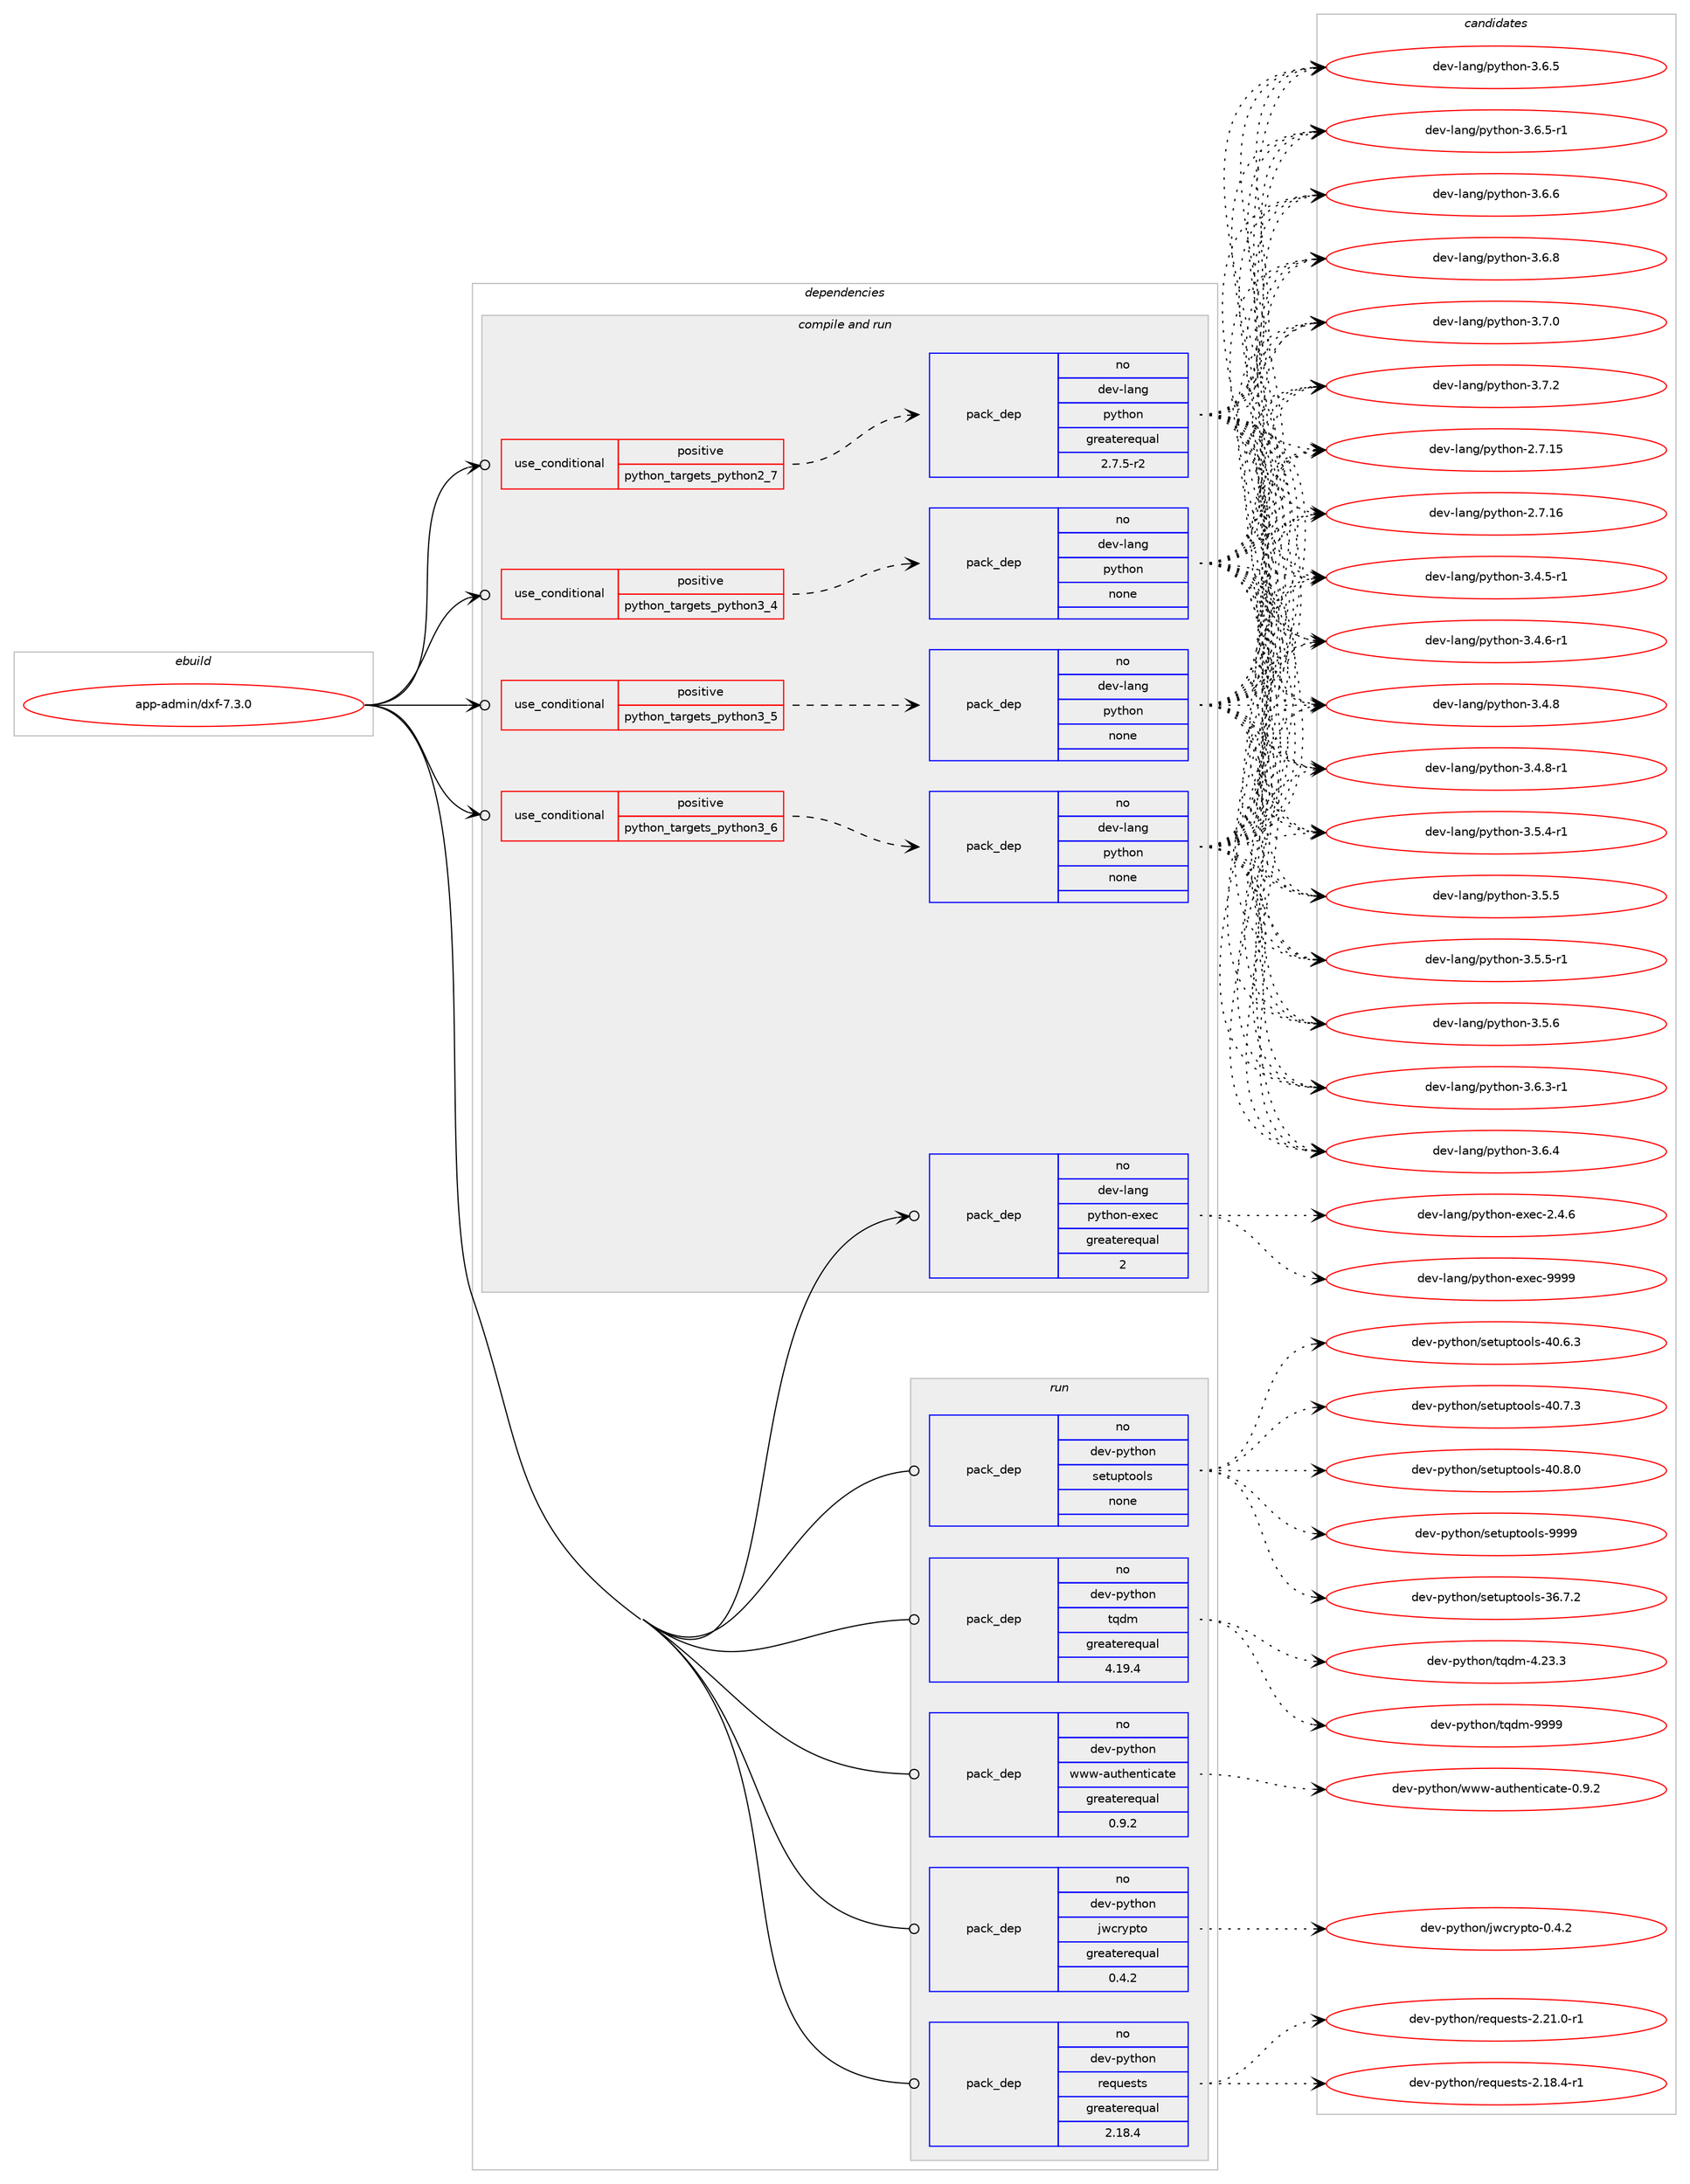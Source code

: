 digraph prolog {

# *************
# Graph options
# *************

newrank=true;
concentrate=true;
compound=true;
graph [rankdir=LR,fontname=Helvetica,fontsize=10,ranksep=1.5];#, ranksep=2.5, nodesep=0.2];
edge  [arrowhead=vee];
node  [fontname=Helvetica,fontsize=10];

# **********
# The ebuild
# **********

subgraph cluster_leftcol {
color=gray;
rank=same;
label=<<i>ebuild</i>>;
id [label="app-admin/dxf-7.3.0", color=red, width=4, href="../app-admin/dxf-7.3.0.svg"];
}

# ****************
# The dependencies
# ****************

subgraph cluster_midcol {
color=gray;
label=<<i>dependencies</i>>;
subgraph cluster_compile {
fillcolor="#eeeeee";
style=filled;
label=<<i>compile</i>>;
}
subgraph cluster_compileandrun {
fillcolor="#eeeeee";
style=filled;
label=<<i>compile and run</i>>;
subgraph cond344781 {
dependency1264643 [label=<<TABLE BORDER="0" CELLBORDER="1" CELLSPACING="0" CELLPADDING="4"><TR><TD ROWSPAN="3" CELLPADDING="10">use_conditional</TD></TR><TR><TD>positive</TD></TR><TR><TD>python_targets_python2_7</TD></TR></TABLE>>, shape=none, color=red];
subgraph pack900270 {
dependency1264644 [label=<<TABLE BORDER="0" CELLBORDER="1" CELLSPACING="0" CELLPADDING="4" WIDTH="220"><TR><TD ROWSPAN="6" CELLPADDING="30">pack_dep</TD></TR><TR><TD WIDTH="110">no</TD></TR><TR><TD>dev-lang</TD></TR><TR><TD>python</TD></TR><TR><TD>greaterequal</TD></TR><TR><TD>2.7.5-r2</TD></TR></TABLE>>, shape=none, color=blue];
}
dependency1264643:e -> dependency1264644:w [weight=20,style="dashed",arrowhead="vee"];
}
id:e -> dependency1264643:w [weight=20,style="solid",arrowhead="odotvee"];
subgraph cond344782 {
dependency1264645 [label=<<TABLE BORDER="0" CELLBORDER="1" CELLSPACING="0" CELLPADDING="4"><TR><TD ROWSPAN="3" CELLPADDING="10">use_conditional</TD></TR><TR><TD>positive</TD></TR><TR><TD>python_targets_python3_4</TD></TR></TABLE>>, shape=none, color=red];
subgraph pack900271 {
dependency1264646 [label=<<TABLE BORDER="0" CELLBORDER="1" CELLSPACING="0" CELLPADDING="4" WIDTH="220"><TR><TD ROWSPAN="6" CELLPADDING="30">pack_dep</TD></TR><TR><TD WIDTH="110">no</TD></TR><TR><TD>dev-lang</TD></TR><TR><TD>python</TD></TR><TR><TD>none</TD></TR><TR><TD></TD></TR></TABLE>>, shape=none, color=blue];
}
dependency1264645:e -> dependency1264646:w [weight=20,style="dashed",arrowhead="vee"];
}
id:e -> dependency1264645:w [weight=20,style="solid",arrowhead="odotvee"];
subgraph cond344783 {
dependency1264647 [label=<<TABLE BORDER="0" CELLBORDER="1" CELLSPACING="0" CELLPADDING="4"><TR><TD ROWSPAN="3" CELLPADDING="10">use_conditional</TD></TR><TR><TD>positive</TD></TR><TR><TD>python_targets_python3_5</TD></TR></TABLE>>, shape=none, color=red];
subgraph pack900272 {
dependency1264648 [label=<<TABLE BORDER="0" CELLBORDER="1" CELLSPACING="0" CELLPADDING="4" WIDTH="220"><TR><TD ROWSPAN="6" CELLPADDING="30">pack_dep</TD></TR><TR><TD WIDTH="110">no</TD></TR><TR><TD>dev-lang</TD></TR><TR><TD>python</TD></TR><TR><TD>none</TD></TR><TR><TD></TD></TR></TABLE>>, shape=none, color=blue];
}
dependency1264647:e -> dependency1264648:w [weight=20,style="dashed",arrowhead="vee"];
}
id:e -> dependency1264647:w [weight=20,style="solid",arrowhead="odotvee"];
subgraph cond344784 {
dependency1264649 [label=<<TABLE BORDER="0" CELLBORDER="1" CELLSPACING="0" CELLPADDING="4"><TR><TD ROWSPAN="3" CELLPADDING="10">use_conditional</TD></TR><TR><TD>positive</TD></TR><TR><TD>python_targets_python3_6</TD></TR></TABLE>>, shape=none, color=red];
subgraph pack900273 {
dependency1264650 [label=<<TABLE BORDER="0" CELLBORDER="1" CELLSPACING="0" CELLPADDING="4" WIDTH="220"><TR><TD ROWSPAN="6" CELLPADDING="30">pack_dep</TD></TR><TR><TD WIDTH="110">no</TD></TR><TR><TD>dev-lang</TD></TR><TR><TD>python</TD></TR><TR><TD>none</TD></TR><TR><TD></TD></TR></TABLE>>, shape=none, color=blue];
}
dependency1264649:e -> dependency1264650:w [weight=20,style="dashed",arrowhead="vee"];
}
id:e -> dependency1264649:w [weight=20,style="solid",arrowhead="odotvee"];
subgraph pack900274 {
dependency1264651 [label=<<TABLE BORDER="0" CELLBORDER="1" CELLSPACING="0" CELLPADDING="4" WIDTH="220"><TR><TD ROWSPAN="6" CELLPADDING="30">pack_dep</TD></TR><TR><TD WIDTH="110">no</TD></TR><TR><TD>dev-lang</TD></TR><TR><TD>python-exec</TD></TR><TR><TD>greaterequal</TD></TR><TR><TD>2</TD></TR></TABLE>>, shape=none, color=blue];
}
id:e -> dependency1264651:w [weight=20,style="solid",arrowhead="odotvee"];
}
subgraph cluster_run {
fillcolor="#eeeeee";
style=filled;
label=<<i>run</i>>;
subgraph pack900275 {
dependency1264652 [label=<<TABLE BORDER="0" CELLBORDER="1" CELLSPACING="0" CELLPADDING="4" WIDTH="220"><TR><TD ROWSPAN="6" CELLPADDING="30">pack_dep</TD></TR><TR><TD WIDTH="110">no</TD></TR><TR><TD>dev-python</TD></TR><TR><TD>jwcrypto</TD></TR><TR><TD>greaterequal</TD></TR><TR><TD>0.4.2</TD></TR></TABLE>>, shape=none, color=blue];
}
id:e -> dependency1264652:w [weight=20,style="solid",arrowhead="odot"];
subgraph pack900276 {
dependency1264653 [label=<<TABLE BORDER="0" CELLBORDER="1" CELLSPACING="0" CELLPADDING="4" WIDTH="220"><TR><TD ROWSPAN="6" CELLPADDING="30">pack_dep</TD></TR><TR><TD WIDTH="110">no</TD></TR><TR><TD>dev-python</TD></TR><TR><TD>requests</TD></TR><TR><TD>greaterequal</TD></TR><TR><TD>2.18.4</TD></TR></TABLE>>, shape=none, color=blue];
}
id:e -> dependency1264653:w [weight=20,style="solid",arrowhead="odot"];
subgraph pack900277 {
dependency1264654 [label=<<TABLE BORDER="0" CELLBORDER="1" CELLSPACING="0" CELLPADDING="4" WIDTH="220"><TR><TD ROWSPAN="6" CELLPADDING="30">pack_dep</TD></TR><TR><TD WIDTH="110">no</TD></TR><TR><TD>dev-python</TD></TR><TR><TD>setuptools</TD></TR><TR><TD>none</TD></TR><TR><TD></TD></TR></TABLE>>, shape=none, color=blue];
}
id:e -> dependency1264654:w [weight=20,style="solid",arrowhead="odot"];
subgraph pack900278 {
dependency1264655 [label=<<TABLE BORDER="0" CELLBORDER="1" CELLSPACING="0" CELLPADDING="4" WIDTH="220"><TR><TD ROWSPAN="6" CELLPADDING="30">pack_dep</TD></TR><TR><TD WIDTH="110">no</TD></TR><TR><TD>dev-python</TD></TR><TR><TD>tqdm</TD></TR><TR><TD>greaterequal</TD></TR><TR><TD>4.19.4</TD></TR></TABLE>>, shape=none, color=blue];
}
id:e -> dependency1264655:w [weight=20,style="solid",arrowhead="odot"];
subgraph pack900279 {
dependency1264656 [label=<<TABLE BORDER="0" CELLBORDER="1" CELLSPACING="0" CELLPADDING="4" WIDTH="220"><TR><TD ROWSPAN="6" CELLPADDING="30">pack_dep</TD></TR><TR><TD WIDTH="110">no</TD></TR><TR><TD>dev-python</TD></TR><TR><TD>www-authenticate</TD></TR><TR><TD>greaterequal</TD></TR><TR><TD>0.9.2</TD></TR></TABLE>>, shape=none, color=blue];
}
id:e -> dependency1264656:w [weight=20,style="solid",arrowhead="odot"];
}
}

# **************
# The candidates
# **************

subgraph cluster_choices {
rank=same;
color=gray;
label=<<i>candidates</i>>;

subgraph choice900270 {
color=black;
nodesep=1;
choice10010111845108971101034711212111610411111045504655464953 [label="dev-lang/python-2.7.15", color=red, width=4,href="../dev-lang/python-2.7.15.svg"];
choice10010111845108971101034711212111610411111045504655464954 [label="dev-lang/python-2.7.16", color=red, width=4,href="../dev-lang/python-2.7.16.svg"];
choice1001011184510897110103471121211161041111104551465246534511449 [label="dev-lang/python-3.4.5-r1", color=red, width=4,href="../dev-lang/python-3.4.5-r1.svg"];
choice1001011184510897110103471121211161041111104551465246544511449 [label="dev-lang/python-3.4.6-r1", color=red, width=4,href="../dev-lang/python-3.4.6-r1.svg"];
choice100101118451089711010347112121116104111110455146524656 [label="dev-lang/python-3.4.8", color=red, width=4,href="../dev-lang/python-3.4.8.svg"];
choice1001011184510897110103471121211161041111104551465246564511449 [label="dev-lang/python-3.4.8-r1", color=red, width=4,href="../dev-lang/python-3.4.8-r1.svg"];
choice1001011184510897110103471121211161041111104551465346524511449 [label="dev-lang/python-3.5.4-r1", color=red, width=4,href="../dev-lang/python-3.5.4-r1.svg"];
choice100101118451089711010347112121116104111110455146534653 [label="dev-lang/python-3.5.5", color=red, width=4,href="../dev-lang/python-3.5.5.svg"];
choice1001011184510897110103471121211161041111104551465346534511449 [label="dev-lang/python-3.5.5-r1", color=red, width=4,href="../dev-lang/python-3.5.5-r1.svg"];
choice100101118451089711010347112121116104111110455146534654 [label="dev-lang/python-3.5.6", color=red, width=4,href="../dev-lang/python-3.5.6.svg"];
choice1001011184510897110103471121211161041111104551465446514511449 [label="dev-lang/python-3.6.3-r1", color=red, width=4,href="../dev-lang/python-3.6.3-r1.svg"];
choice100101118451089711010347112121116104111110455146544652 [label="dev-lang/python-3.6.4", color=red, width=4,href="../dev-lang/python-3.6.4.svg"];
choice100101118451089711010347112121116104111110455146544653 [label="dev-lang/python-3.6.5", color=red, width=4,href="../dev-lang/python-3.6.5.svg"];
choice1001011184510897110103471121211161041111104551465446534511449 [label="dev-lang/python-3.6.5-r1", color=red, width=4,href="../dev-lang/python-3.6.5-r1.svg"];
choice100101118451089711010347112121116104111110455146544654 [label="dev-lang/python-3.6.6", color=red, width=4,href="../dev-lang/python-3.6.6.svg"];
choice100101118451089711010347112121116104111110455146544656 [label="dev-lang/python-3.6.8", color=red, width=4,href="../dev-lang/python-3.6.8.svg"];
choice100101118451089711010347112121116104111110455146554648 [label="dev-lang/python-3.7.0", color=red, width=4,href="../dev-lang/python-3.7.0.svg"];
choice100101118451089711010347112121116104111110455146554650 [label="dev-lang/python-3.7.2", color=red, width=4,href="../dev-lang/python-3.7.2.svg"];
dependency1264644:e -> choice10010111845108971101034711212111610411111045504655464953:w [style=dotted,weight="100"];
dependency1264644:e -> choice10010111845108971101034711212111610411111045504655464954:w [style=dotted,weight="100"];
dependency1264644:e -> choice1001011184510897110103471121211161041111104551465246534511449:w [style=dotted,weight="100"];
dependency1264644:e -> choice1001011184510897110103471121211161041111104551465246544511449:w [style=dotted,weight="100"];
dependency1264644:e -> choice100101118451089711010347112121116104111110455146524656:w [style=dotted,weight="100"];
dependency1264644:e -> choice1001011184510897110103471121211161041111104551465246564511449:w [style=dotted,weight="100"];
dependency1264644:e -> choice1001011184510897110103471121211161041111104551465346524511449:w [style=dotted,weight="100"];
dependency1264644:e -> choice100101118451089711010347112121116104111110455146534653:w [style=dotted,weight="100"];
dependency1264644:e -> choice1001011184510897110103471121211161041111104551465346534511449:w [style=dotted,weight="100"];
dependency1264644:e -> choice100101118451089711010347112121116104111110455146534654:w [style=dotted,weight="100"];
dependency1264644:e -> choice1001011184510897110103471121211161041111104551465446514511449:w [style=dotted,weight="100"];
dependency1264644:e -> choice100101118451089711010347112121116104111110455146544652:w [style=dotted,weight="100"];
dependency1264644:e -> choice100101118451089711010347112121116104111110455146544653:w [style=dotted,weight="100"];
dependency1264644:e -> choice1001011184510897110103471121211161041111104551465446534511449:w [style=dotted,weight="100"];
dependency1264644:e -> choice100101118451089711010347112121116104111110455146544654:w [style=dotted,weight="100"];
dependency1264644:e -> choice100101118451089711010347112121116104111110455146544656:w [style=dotted,weight="100"];
dependency1264644:e -> choice100101118451089711010347112121116104111110455146554648:w [style=dotted,weight="100"];
dependency1264644:e -> choice100101118451089711010347112121116104111110455146554650:w [style=dotted,weight="100"];
}
subgraph choice900271 {
color=black;
nodesep=1;
choice10010111845108971101034711212111610411111045504655464953 [label="dev-lang/python-2.7.15", color=red, width=4,href="../dev-lang/python-2.7.15.svg"];
choice10010111845108971101034711212111610411111045504655464954 [label="dev-lang/python-2.7.16", color=red, width=4,href="../dev-lang/python-2.7.16.svg"];
choice1001011184510897110103471121211161041111104551465246534511449 [label="dev-lang/python-3.4.5-r1", color=red, width=4,href="../dev-lang/python-3.4.5-r1.svg"];
choice1001011184510897110103471121211161041111104551465246544511449 [label="dev-lang/python-3.4.6-r1", color=red, width=4,href="../dev-lang/python-3.4.6-r1.svg"];
choice100101118451089711010347112121116104111110455146524656 [label="dev-lang/python-3.4.8", color=red, width=4,href="../dev-lang/python-3.4.8.svg"];
choice1001011184510897110103471121211161041111104551465246564511449 [label="dev-lang/python-3.4.8-r1", color=red, width=4,href="../dev-lang/python-3.4.8-r1.svg"];
choice1001011184510897110103471121211161041111104551465346524511449 [label="dev-lang/python-3.5.4-r1", color=red, width=4,href="../dev-lang/python-3.5.4-r1.svg"];
choice100101118451089711010347112121116104111110455146534653 [label="dev-lang/python-3.5.5", color=red, width=4,href="../dev-lang/python-3.5.5.svg"];
choice1001011184510897110103471121211161041111104551465346534511449 [label="dev-lang/python-3.5.5-r1", color=red, width=4,href="../dev-lang/python-3.5.5-r1.svg"];
choice100101118451089711010347112121116104111110455146534654 [label="dev-lang/python-3.5.6", color=red, width=4,href="../dev-lang/python-3.5.6.svg"];
choice1001011184510897110103471121211161041111104551465446514511449 [label="dev-lang/python-3.6.3-r1", color=red, width=4,href="../dev-lang/python-3.6.3-r1.svg"];
choice100101118451089711010347112121116104111110455146544652 [label="dev-lang/python-3.6.4", color=red, width=4,href="../dev-lang/python-3.6.4.svg"];
choice100101118451089711010347112121116104111110455146544653 [label="dev-lang/python-3.6.5", color=red, width=4,href="../dev-lang/python-3.6.5.svg"];
choice1001011184510897110103471121211161041111104551465446534511449 [label="dev-lang/python-3.6.5-r1", color=red, width=4,href="../dev-lang/python-3.6.5-r1.svg"];
choice100101118451089711010347112121116104111110455146544654 [label="dev-lang/python-3.6.6", color=red, width=4,href="../dev-lang/python-3.6.6.svg"];
choice100101118451089711010347112121116104111110455146544656 [label="dev-lang/python-3.6.8", color=red, width=4,href="../dev-lang/python-3.6.8.svg"];
choice100101118451089711010347112121116104111110455146554648 [label="dev-lang/python-3.7.0", color=red, width=4,href="../dev-lang/python-3.7.0.svg"];
choice100101118451089711010347112121116104111110455146554650 [label="dev-lang/python-3.7.2", color=red, width=4,href="../dev-lang/python-3.7.2.svg"];
dependency1264646:e -> choice10010111845108971101034711212111610411111045504655464953:w [style=dotted,weight="100"];
dependency1264646:e -> choice10010111845108971101034711212111610411111045504655464954:w [style=dotted,weight="100"];
dependency1264646:e -> choice1001011184510897110103471121211161041111104551465246534511449:w [style=dotted,weight="100"];
dependency1264646:e -> choice1001011184510897110103471121211161041111104551465246544511449:w [style=dotted,weight="100"];
dependency1264646:e -> choice100101118451089711010347112121116104111110455146524656:w [style=dotted,weight="100"];
dependency1264646:e -> choice1001011184510897110103471121211161041111104551465246564511449:w [style=dotted,weight="100"];
dependency1264646:e -> choice1001011184510897110103471121211161041111104551465346524511449:w [style=dotted,weight="100"];
dependency1264646:e -> choice100101118451089711010347112121116104111110455146534653:w [style=dotted,weight="100"];
dependency1264646:e -> choice1001011184510897110103471121211161041111104551465346534511449:w [style=dotted,weight="100"];
dependency1264646:e -> choice100101118451089711010347112121116104111110455146534654:w [style=dotted,weight="100"];
dependency1264646:e -> choice1001011184510897110103471121211161041111104551465446514511449:w [style=dotted,weight="100"];
dependency1264646:e -> choice100101118451089711010347112121116104111110455146544652:w [style=dotted,weight="100"];
dependency1264646:e -> choice100101118451089711010347112121116104111110455146544653:w [style=dotted,weight="100"];
dependency1264646:e -> choice1001011184510897110103471121211161041111104551465446534511449:w [style=dotted,weight="100"];
dependency1264646:e -> choice100101118451089711010347112121116104111110455146544654:w [style=dotted,weight="100"];
dependency1264646:e -> choice100101118451089711010347112121116104111110455146544656:w [style=dotted,weight="100"];
dependency1264646:e -> choice100101118451089711010347112121116104111110455146554648:w [style=dotted,weight="100"];
dependency1264646:e -> choice100101118451089711010347112121116104111110455146554650:w [style=dotted,weight="100"];
}
subgraph choice900272 {
color=black;
nodesep=1;
choice10010111845108971101034711212111610411111045504655464953 [label="dev-lang/python-2.7.15", color=red, width=4,href="../dev-lang/python-2.7.15.svg"];
choice10010111845108971101034711212111610411111045504655464954 [label="dev-lang/python-2.7.16", color=red, width=4,href="../dev-lang/python-2.7.16.svg"];
choice1001011184510897110103471121211161041111104551465246534511449 [label="dev-lang/python-3.4.5-r1", color=red, width=4,href="../dev-lang/python-3.4.5-r1.svg"];
choice1001011184510897110103471121211161041111104551465246544511449 [label="dev-lang/python-3.4.6-r1", color=red, width=4,href="../dev-lang/python-3.4.6-r1.svg"];
choice100101118451089711010347112121116104111110455146524656 [label="dev-lang/python-3.4.8", color=red, width=4,href="../dev-lang/python-3.4.8.svg"];
choice1001011184510897110103471121211161041111104551465246564511449 [label="dev-lang/python-3.4.8-r1", color=red, width=4,href="../dev-lang/python-3.4.8-r1.svg"];
choice1001011184510897110103471121211161041111104551465346524511449 [label="dev-lang/python-3.5.4-r1", color=red, width=4,href="../dev-lang/python-3.5.4-r1.svg"];
choice100101118451089711010347112121116104111110455146534653 [label="dev-lang/python-3.5.5", color=red, width=4,href="../dev-lang/python-3.5.5.svg"];
choice1001011184510897110103471121211161041111104551465346534511449 [label="dev-lang/python-3.5.5-r1", color=red, width=4,href="../dev-lang/python-3.5.5-r1.svg"];
choice100101118451089711010347112121116104111110455146534654 [label="dev-lang/python-3.5.6", color=red, width=4,href="../dev-lang/python-3.5.6.svg"];
choice1001011184510897110103471121211161041111104551465446514511449 [label="dev-lang/python-3.6.3-r1", color=red, width=4,href="../dev-lang/python-3.6.3-r1.svg"];
choice100101118451089711010347112121116104111110455146544652 [label="dev-lang/python-3.6.4", color=red, width=4,href="../dev-lang/python-3.6.4.svg"];
choice100101118451089711010347112121116104111110455146544653 [label="dev-lang/python-3.6.5", color=red, width=4,href="../dev-lang/python-3.6.5.svg"];
choice1001011184510897110103471121211161041111104551465446534511449 [label="dev-lang/python-3.6.5-r1", color=red, width=4,href="../dev-lang/python-3.6.5-r1.svg"];
choice100101118451089711010347112121116104111110455146544654 [label="dev-lang/python-3.6.6", color=red, width=4,href="../dev-lang/python-3.6.6.svg"];
choice100101118451089711010347112121116104111110455146544656 [label="dev-lang/python-3.6.8", color=red, width=4,href="../dev-lang/python-3.6.8.svg"];
choice100101118451089711010347112121116104111110455146554648 [label="dev-lang/python-3.7.0", color=red, width=4,href="../dev-lang/python-3.7.0.svg"];
choice100101118451089711010347112121116104111110455146554650 [label="dev-lang/python-3.7.2", color=red, width=4,href="../dev-lang/python-3.7.2.svg"];
dependency1264648:e -> choice10010111845108971101034711212111610411111045504655464953:w [style=dotted,weight="100"];
dependency1264648:e -> choice10010111845108971101034711212111610411111045504655464954:w [style=dotted,weight="100"];
dependency1264648:e -> choice1001011184510897110103471121211161041111104551465246534511449:w [style=dotted,weight="100"];
dependency1264648:e -> choice1001011184510897110103471121211161041111104551465246544511449:w [style=dotted,weight="100"];
dependency1264648:e -> choice100101118451089711010347112121116104111110455146524656:w [style=dotted,weight="100"];
dependency1264648:e -> choice1001011184510897110103471121211161041111104551465246564511449:w [style=dotted,weight="100"];
dependency1264648:e -> choice1001011184510897110103471121211161041111104551465346524511449:w [style=dotted,weight="100"];
dependency1264648:e -> choice100101118451089711010347112121116104111110455146534653:w [style=dotted,weight="100"];
dependency1264648:e -> choice1001011184510897110103471121211161041111104551465346534511449:w [style=dotted,weight="100"];
dependency1264648:e -> choice100101118451089711010347112121116104111110455146534654:w [style=dotted,weight="100"];
dependency1264648:e -> choice1001011184510897110103471121211161041111104551465446514511449:w [style=dotted,weight="100"];
dependency1264648:e -> choice100101118451089711010347112121116104111110455146544652:w [style=dotted,weight="100"];
dependency1264648:e -> choice100101118451089711010347112121116104111110455146544653:w [style=dotted,weight="100"];
dependency1264648:e -> choice1001011184510897110103471121211161041111104551465446534511449:w [style=dotted,weight="100"];
dependency1264648:e -> choice100101118451089711010347112121116104111110455146544654:w [style=dotted,weight="100"];
dependency1264648:e -> choice100101118451089711010347112121116104111110455146544656:w [style=dotted,weight="100"];
dependency1264648:e -> choice100101118451089711010347112121116104111110455146554648:w [style=dotted,weight="100"];
dependency1264648:e -> choice100101118451089711010347112121116104111110455146554650:w [style=dotted,weight="100"];
}
subgraph choice900273 {
color=black;
nodesep=1;
choice10010111845108971101034711212111610411111045504655464953 [label="dev-lang/python-2.7.15", color=red, width=4,href="../dev-lang/python-2.7.15.svg"];
choice10010111845108971101034711212111610411111045504655464954 [label="dev-lang/python-2.7.16", color=red, width=4,href="../dev-lang/python-2.7.16.svg"];
choice1001011184510897110103471121211161041111104551465246534511449 [label="dev-lang/python-3.4.5-r1", color=red, width=4,href="../dev-lang/python-3.4.5-r1.svg"];
choice1001011184510897110103471121211161041111104551465246544511449 [label="dev-lang/python-3.4.6-r1", color=red, width=4,href="../dev-lang/python-3.4.6-r1.svg"];
choice100101118451089711010347112121116104111110455146524656 [label="dev-lang/python-3.4.8", color=red, width=4,href="../dev-lang/python-3.4.8.svg"];
choice1001011184510897110103471121211161041111104551465246564511449 [label="dev-lang/python-3.4.8-r1", color=red, width=4,href="../dev-lang/python-3.4.8-r1.svg"];
choice1001011184510897110103471121211161041111104551465346524511449 [label="dev-lang/python-3.5.4-r1", color=red, width=4,href="../dev-lang/python-3.5.4-r1.svg"];
choice100101118451089711010347112121116104111110455146534653 [label="dev-lang/python-3.5.5", color=red, width=4,href="../dev-lang/python-3.5.5.svg"];
choice1001011184510897110103471121211161041111104551465346534511449 [label="dev-lang/python-3.5.5-r1", color=red, width=4,href="../dev-lang/python-3.5.5-r1.svg"];
choice100101118451089711010347112121116104111110455146534654 [label="dev-lang/python-3.5.6", color=red, width=4,href="../dev-lang/python-3.5.6.svg"];
choice1001011184510897110103471121211161041111104551465446514511449 [label="dev-lang/python-3.6.3-r1", color=red, width=4,href="../dev-lang/python-3.6.3-r1.svg"];
choice100101118451089711010347112121116104111110455146544652 [label="dev-lang/python-3.6.4", color=red, width=4,href="../dev-lang/python-3.6.4.svg"];
choice100101118451089711010347112121116104111110455146544653 [label="dev-lang/python-3.6.5", color=red, width=4,href="../dev-lang/python-3.6.5.svg"];
choice1001011184510897110103471121211161041111104551465446534511449 [label="dev-lang/python-3.6.5-r1", color=red, width=4,href="../dev-lang/python-3.6.5-r1.svg"];
choice100101118451089711010347112121116104111110455146544654 [label="dev-lang/python-3.6.6", color=red, width=4,href="../dev-lang/python-3.6.6.svg"];
choice100101118451089711010347112121116104111110455146544656 [label="dev-lang/python-3.6.8", color=red, width=4,href="../dev-lang/python-3.6.8.svg"];
choice100101118451089711010347112121116104111110455146554648 [label="dev-lang/python-3.7.0", color=red, width=4,href="../dev-lang/python-3.7.0.svg"];
choice100101118451089711010347112121116104111110455146554650 [label="dev-lang/python-3.7.2", color=red, width=4,href="../dev-lang/python-3.7.2.svg"];
dependency1264650:e -> choice10010111845108971101034711212111610411111045504655464953:w [style=dotted,weight="100"];
dependency1264650:e -> choice10010111845108971101034711212111610411111045504655464954:w [style=dotted,weight="100"];
dependency1264650:e -> choice1001011184510897110103471121211161041111104551465246534511449:w [style=dotted,weight="100"];
dependency1264650:e -> choice1001011184510897110103471121211161041111104551465246544511449:w [style=dotted,weight="100"];
dependency1264650:e -> choice100101118451089711010347112121116104111110455146524656:w [style=dotted,weight="100"];
dependency1264650:e -> choice1001011184510897110103471121211161041111104551465246564511449:w [style=dotted,weight="100"];
dependency1264650:e -> choice1001011184510897110103471121211161041111104551465346524511449:w [style=dotted,weight="100"];
dependency1264650:e -> choice100101118451089711010347112121116104111110455146534653:w [style=dotted,weight="100"];
dependency1264650:e -> choice1001011184510897110103471121211161041111104551465346534511449:w [style=dotted,weight="100"];
dependency1264650:e -> choice100101118451089711010347112121116104111110455146534654:w [style=dotted,weight="100"];
dependency1264650:e -> choice1001011184510897110103471121211161041111104551465446514511449:w [style=dotted,weight="100"];
dependency1264650:e -> choice100101118451089711010347112121116104111110455146544652:w [style=dotted,weight="100"];
dependency1264650:e -> choice100101118451089711010347112121116104111110455146544653:w [style=dotted,weight="100"];
dependency1264650:e -> choice1001011184510897110103471121211161041111104551465446534511449:w [style=dotted,weight="100"];
dependency1264650:e -> choice100101118451089711010347112121116104111110455146544654:w [style=dotted,weight="100"];
dependency1264650:e -> choice100101118451089711010347112121116104111110455146544656:w [style=dotted,weight="100"];
dependency1264650:e -> choice100101118451089711010347112121116104111110455146554648:w [style=dotted,weight="100"];
dependency1264650:e -> choice100101118451089711010347112121116104111110455146554650:w [style=dotted,weight="100"];
}
subgraph choice900274 {
color=black;
nodesep=1;
choice1001011184510897110103471121211161041111104510112010199455046524654 [label="dev-lang/python-exec-2.4.6", color=red, width=4,href="../dev-lang/python-exec-2.4.6.svg"];
choice10010111845108971101034711212111610411111045101120101994557575757 [label="dev-lang/python-exec-9999", color=red, width=4,href="../dev-lang/python-exec-9999.svg"];
dependency1264651:e -> choice1001011184510897110103471121211161041111104510112010199455046524654:w [style=dotted,weight="100"];
dependency1264651:e -> choice10010111845108971101034711212111610411111045101120101994557575757:w [style=dotted,weight="100"];
}
subgraph choice900275 {
color=black;
nodesep=1;
choice100101118451121211161041111104710611999114121112116111454846524650 [label="dev-python/jwcrypto-0.4.2", color=red, width=4,href="../dev-python/jwcrypto-0.4.2.svg"];
dependency1264652:e -> choice100101118451121211161041111104710611999114121112116111454846524650:w [style=dotted,weight="100"];
}
subgraph choice900276 {
color=black;
nodesep=1;
choice1001011184511212111610411111047114101113117101115116115455046495646524511449 [label="dev-python/requests-2.18.4-r1", color=red, width=4,href="../dev-python/requests-2.18.4-r1.svg"];
choice1001011184511212111610411111047114101113117101115116115455046504946484511449 [label="dev-python/requests-2.21.0-r1", color=red, width=4,href="../dev-python/requests-2.21.0-r1.svg"];
dependency1264653:e -> choice1001011184511212111610411111047114101113117101115116115455046495646524511449:w [style=dotted,weight="100"];
dependency1264653:e -> choice1001011184511212111610411111047114101113117101115116115455046504946484511449:w [style=dotted,weight="100"];
}
subgraph choice900277 {
color=black;
nodesep=1;
choice100101118451121211161041111104711510111611711211611111110811545515446554650 [label="dev-python/setuptools-36.7.2", color=red, width=4,href="../dev-python/setuptools-36.7.2.svg"];
choice100101118451121211161041111104711510111611711211611111110811545524846544651 [label="dev-python/setuptools-40.6.3", color=red, width=4,href="../dev-python/setuptools-40.6.3.svg"];
choice100101118451121211161041111104711510111611711211611111110811545524846554651 [label="dev-python/setuptools-40.7.3", color=red, width=4,href="../dev-python/setuptools-40.7.3.svg"];
choice100101118451121211161041111104711510111611711211611111110811545524846564648 [label="dev-python/setuptools-40.8.0", color=red, width=4,href="../dev-python/setuptools-40.8.0.svg"];
choice10010111845112121116104111110471151011161171121161111111081154557575757 [label="dev-python/setuptools-9999", color=red, width=4,href="../dev-python/setuptools-9999.svg"];
dependency1264654:e -> choice100101118451121211161041111104711510111611711211611111110811545515446554650:w [style=dotted,weight="100"];
dependency1264654:e -> choice100101118451121211161041111104711510111611711211611111110811545524846544651:w [style=dotted,weight="100"];
dependency1264654:e -> choice100101118451121211161041111104711510111611711211611111110811545524846554651:w [style=dotted,weight="100"];
dependency1264654:e -> choice100101118451121211161041111104711510111611711211611111110811545524846564648:w [style=dotted,weight="100"];
dependency1264654:e -> choice10010111845112121116104111110471151011161171121161111111081154557575757:w [style=dotted,weight="100"];
}
subgraph choice900278 {
color=black;
nodesep=1;
choice100101118451121211161041111104711611310010945524650514651 [label="dev-python/tqdm-4.23.3", color=red, width=4,href="../dev-python/tqdm-4.23.3.svg"];
choice10010111845112121116104111110471161131001094557575757 [label="dev-python/tqdm-9999", color=red, width=4,href="../dev-python/tqdm-9999.svg"];
dependency1264655:e -> choice100101118451121211161041111104711611310010945524650514651:w [style=dotted,weight="100"];
dependency1264655:e -> choice10010111845112121116104111110471161131001094557575757:w [style=dotted,weight="100"];
}
subgraph choice900279 {
color=black;
nodesep=1;
choice100101118451121211161041111104711911911945971171161041011101161059997116101454846574650 [label="dev-python/www-authenticate-0.9.2", color=red, width=4,href="../dev-python/www-authenticate-0.9.2.svg"];
dependency1264656:e -> choice100101118451121211161041111104711911911945971171161041011101161059997116101454846574650:w [style=dotted,weight="100"];
}
}

}
